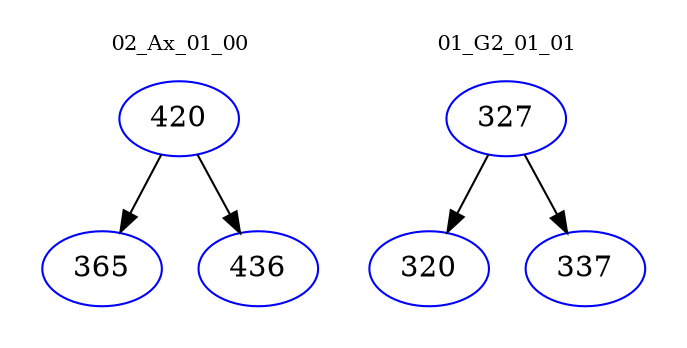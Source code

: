 digraph{
subgraph cluster_0 {
color = white
label = "02_Ax_01_00";
fontsize=10;
T0_420 [label="420", color="blue"]
T0_420 -> T0_365 [color="black"]
T0_365 [label="365", color="blue"]
T0_420 -> T0_436 [color="black"]
T0_436 [label="436", color="blue"]
}
subgraph cluster_1 {
color = white
label = "01_G2_01_01";
fontsize=10;
T1_327 [label="327", color="blue"]
T1_327 -> T1_320 [color="black"]
T1_320 [label="320", color="blue"]
T1_327 -> T1_337 [color="black"]
T1_337 [label="337", color="blue"]
}
}
